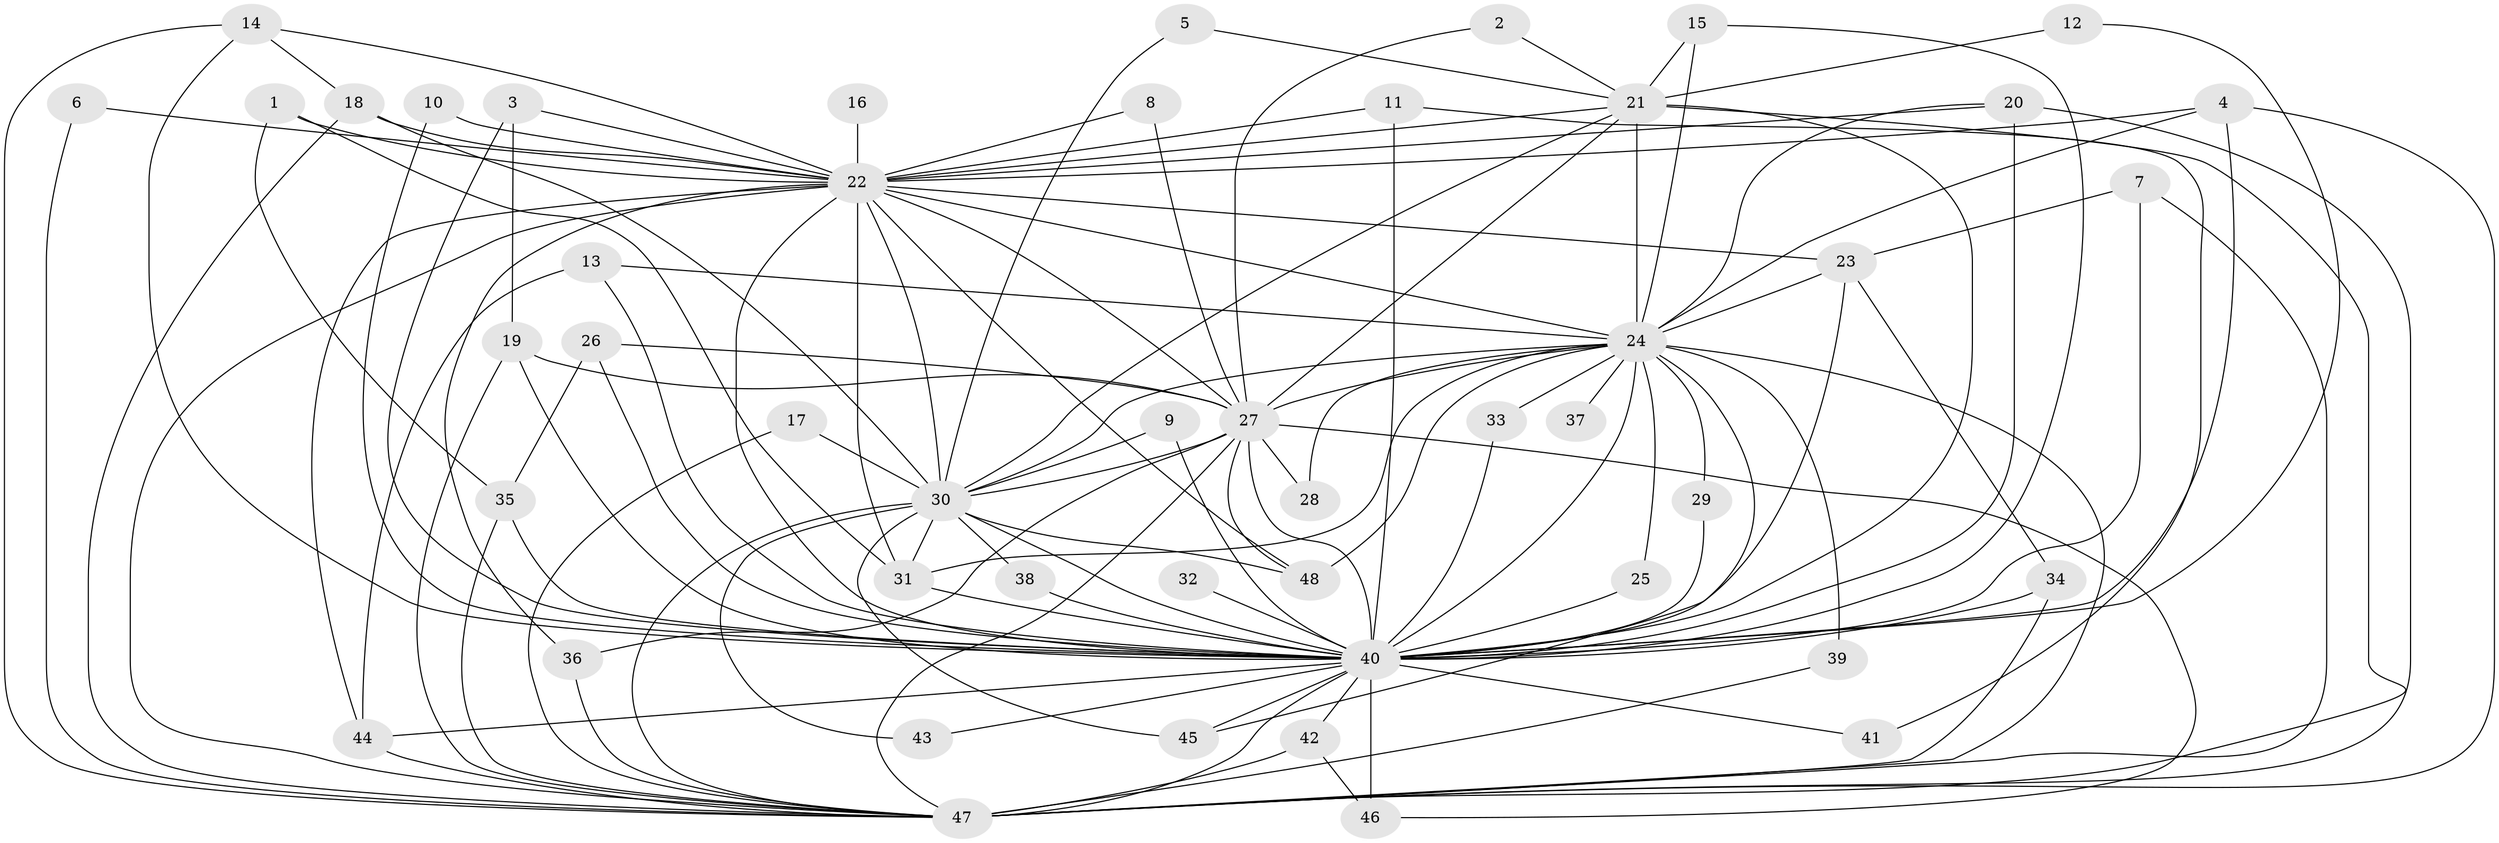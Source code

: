 // original degree distribution, {13: 0.020833333333333332, 12: 0.010416666666666666, 27: 0.03125, 19: 0.010416666666666666, 29: 0.010416666666666666, 28: 0.010416666666666666, 18: 0.010416666666666666, 4: 0.10416666666666667, 3: 0.23958333333333334, 5: 0.020833333333333332, 2: 0.53125}
// Generated by graph-tools (version 1.1) at 2025/49/03/09/25 03:49:28]
// undirected, 48 vertices, 124 edges
graph export_dot {
graph [start="1"]
  node [color=gray90,style=filled];
  1;
  2;
  3;
  4;
  5;
  6;
  7;
  8;
  9;
  10;
  11;
  12;
  13;
  14;
  15;
  16;
  17;
  18;
  19;
  20;
  21;
  22;
  23;
  24;
  25;
  26;
  27;
  28;
  29;
  30;
  31;
  32;
  33;
  34;
  35;
  36;
  37;
  38;
  39;
  40;
  41;
  42;
  43;
  44;
  45;
  46;
  47;
  48;
  1 -- 22 [weight=1.0];
  1 -- 31 [weight=1.0];
  1 -- 35 [weight=1.0];
  2 -- 21 [weight=1.0];
  2 -- 27 [weight=1.0];
  3 -- 19 [weight=1.0];
  3 -- 22 [weight=1.0];
  3 -- 40 [weight=1.0];
  4 -- 22 [weight=1.0];
  4 -- 24 [weight=1.0];
  4 -- 40 [weight=1.0];
  4 -- 47 [weight=1.0];
  5 -- 21 [weight=1.0];
  5 -- 30 [weight=1.0];
  6 -- 22 [weight=1.0];
  6 -- 47 [weight=1.0];
  7 -- 23 [weight=1.0];
  7 -- 40 [weight=1.0];
  7 -- 47 [weight=1.0];
  8 -- 22 [weight=1.0];
  8 -- 27 [weight=1.0];
  9 -- 30 [weight=1.0];
  9 -- 40 [weight=1.0];
  10 -- 22 [weight=1.0];
  10 -- 40 [weight=1.0];
  11 -- 22 [weight=1.0];
  11 -- 40 [weight=2.0];
  11 -- 41 [weight=1.0];
  12 -- 21 [weight=1.0];
  12 -- 40 [weight=1.0];
  13 -- 24 [weight=1.0];
  13 -- 40 [weight=2.0];
  13 -- 44 [weight=1.0];
  14 -- 18 [weight=1.0];
  14 -- 22 [weight=1.0];
  14 -- 40 [weight=1.0];
  14 -- 47 [weight=1.0];
  15 -- 21 [weight=1.0];
  15 -- 24 [weight=1.0];
  15 -- 40 [weight=1.0];
  16 -- 22 [weight=1.0];
  17 -- 30 [weight=1.0];
  17 -- 47 [weight=1.0];
  18 -- 22 [weight=1.0];
  18 -- 30 [weight=1.0];
  18 -- 47 [weight=1.0];
  19 -- 27 [weight=1.0];
  19 -- 40 [weight=1.0];
  19 -- 47 [weight=1.0];
  20 -- 22 [weight=1.0];
  20 -- 24 [weight=1.0];
  20 -- 40 [weight=1.0];
  20 -- 47 [weight=2.0];
  21 -- 22 [weight=1.0];
  21 -- 24 [weight=2.0];
  21 -- 27 [weight=1.0];
  21 -- 30 [weight=1.0];
  21 -- 40 [weight=3.0];
  21 -- 47 [weight=1.0];
  22 -- 23 [weight=1.0];
  22 -- 24 [weight=3.0];
  22 -- 27 [weight=1.0];
  22 -- 30 [weight=1.0];
  22 -- 31 [weight=1.0];
  22 -- 36 [weight=1.0];
  22 -- 40 [weight=3.0];
  22 -- 44 [weight=1.0];
  22 -- 47 [weight=1.0];
  22 -- 48 [weight=1.0];
  23 -- 24 [weight=1.0];
  23 -- 34 [weight=1.0];
  23 -- 40 [weight=1.0];
  24 -- 25 [weight=1.0];
  24 -- 27 [weight=2.0];
  24 -- 28 [weight=1.0];
  24 -- 29 [weight=1.0];
  24 -- 30 [weight=2.0];
  24 -- 31 [weight=1.0];
  24 -- 33 [weight=2.0];
  24 -- 37 [weight=1.0];
  24 -- 39 [weight=1.0];
  24 -- 40 [weight=6.0];
  24 -- 45 [weight=1.0];
  24 -- 47 [weight=2.0];
  24 -- 48 [weight=1.0];
  25 -- 40 [weight=2.0];
  26 -- 27 [weight=1.0];
  26 -- 35 [weight=1.0];
  26 -- 40 [weight=1.0];
  27 -- 28 [weight=1.0];
  27 -- 30 [weight=1.0];
  27 -- 36 [weight=1.0];
  27 -- 40 [weight=4.0];
  27 -- 46 [weight=1.0];
  27 -- 47 [weight=1.0];
  27 -- 48 [weight=1.0];
  29 -- 40 [weight=1.0];
  30 -- 31 [weight=1.0];
  30 -- 38 [weight=1.0];
  30 -- 40 [weight=3.0];
  30 -- 43 [weight=1.0];
  30 -- 45 [weight=1.0];
  30 -- 47 [weight=2.0];
  30 -- 48 [weight=1.0];
  31 -- 40 [weight=1.0];
  32 -- 40 [weight=1.0];
  33 -- 40 [weight=1.0];
  34 -- 40 [weight=2.0];
  34 -- 47 [weight=1.0];
  35 -- 40 [weight=1.0];
  35 -- 47 [weight=1.0];
  36 -- 47 [weight=2.0];
  38 -- 40 [weight=1.0];
  39 -- 47 [weight=1.0];
  40 -- 41 [weight=1.0];
  40 -- 42 [weight=1.0];
  40 -- 43 [weight=1.0];
  40 -- 44 [weight=2.0];
  40 -- 45 [weight=1.0];
  40 -- 46 [weight=3.0];
  40 -- 47 [weight=3.0];
  42 -- 46 [weight=1.0];
  42 -- 47 [weight=1.0];
  44 -- 47 [weight=1.0];
}
